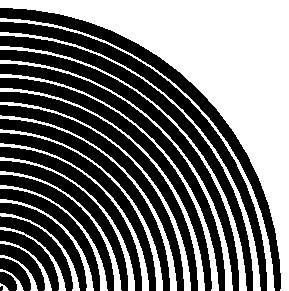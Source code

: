 
defaultfont:="ptmr8r";
warningcheck:=0;
beginfig(1)
pickup pencircle scaled 4pt
   yscaled .2pt rotated 60;
n:=5;
for i := (n*20) step -(n) until (n):
 draw (i,0)..(0,i)..(-i,0)
      ..(0,-(i-n))..(i-n,0);
endfor
endfig;
end;
